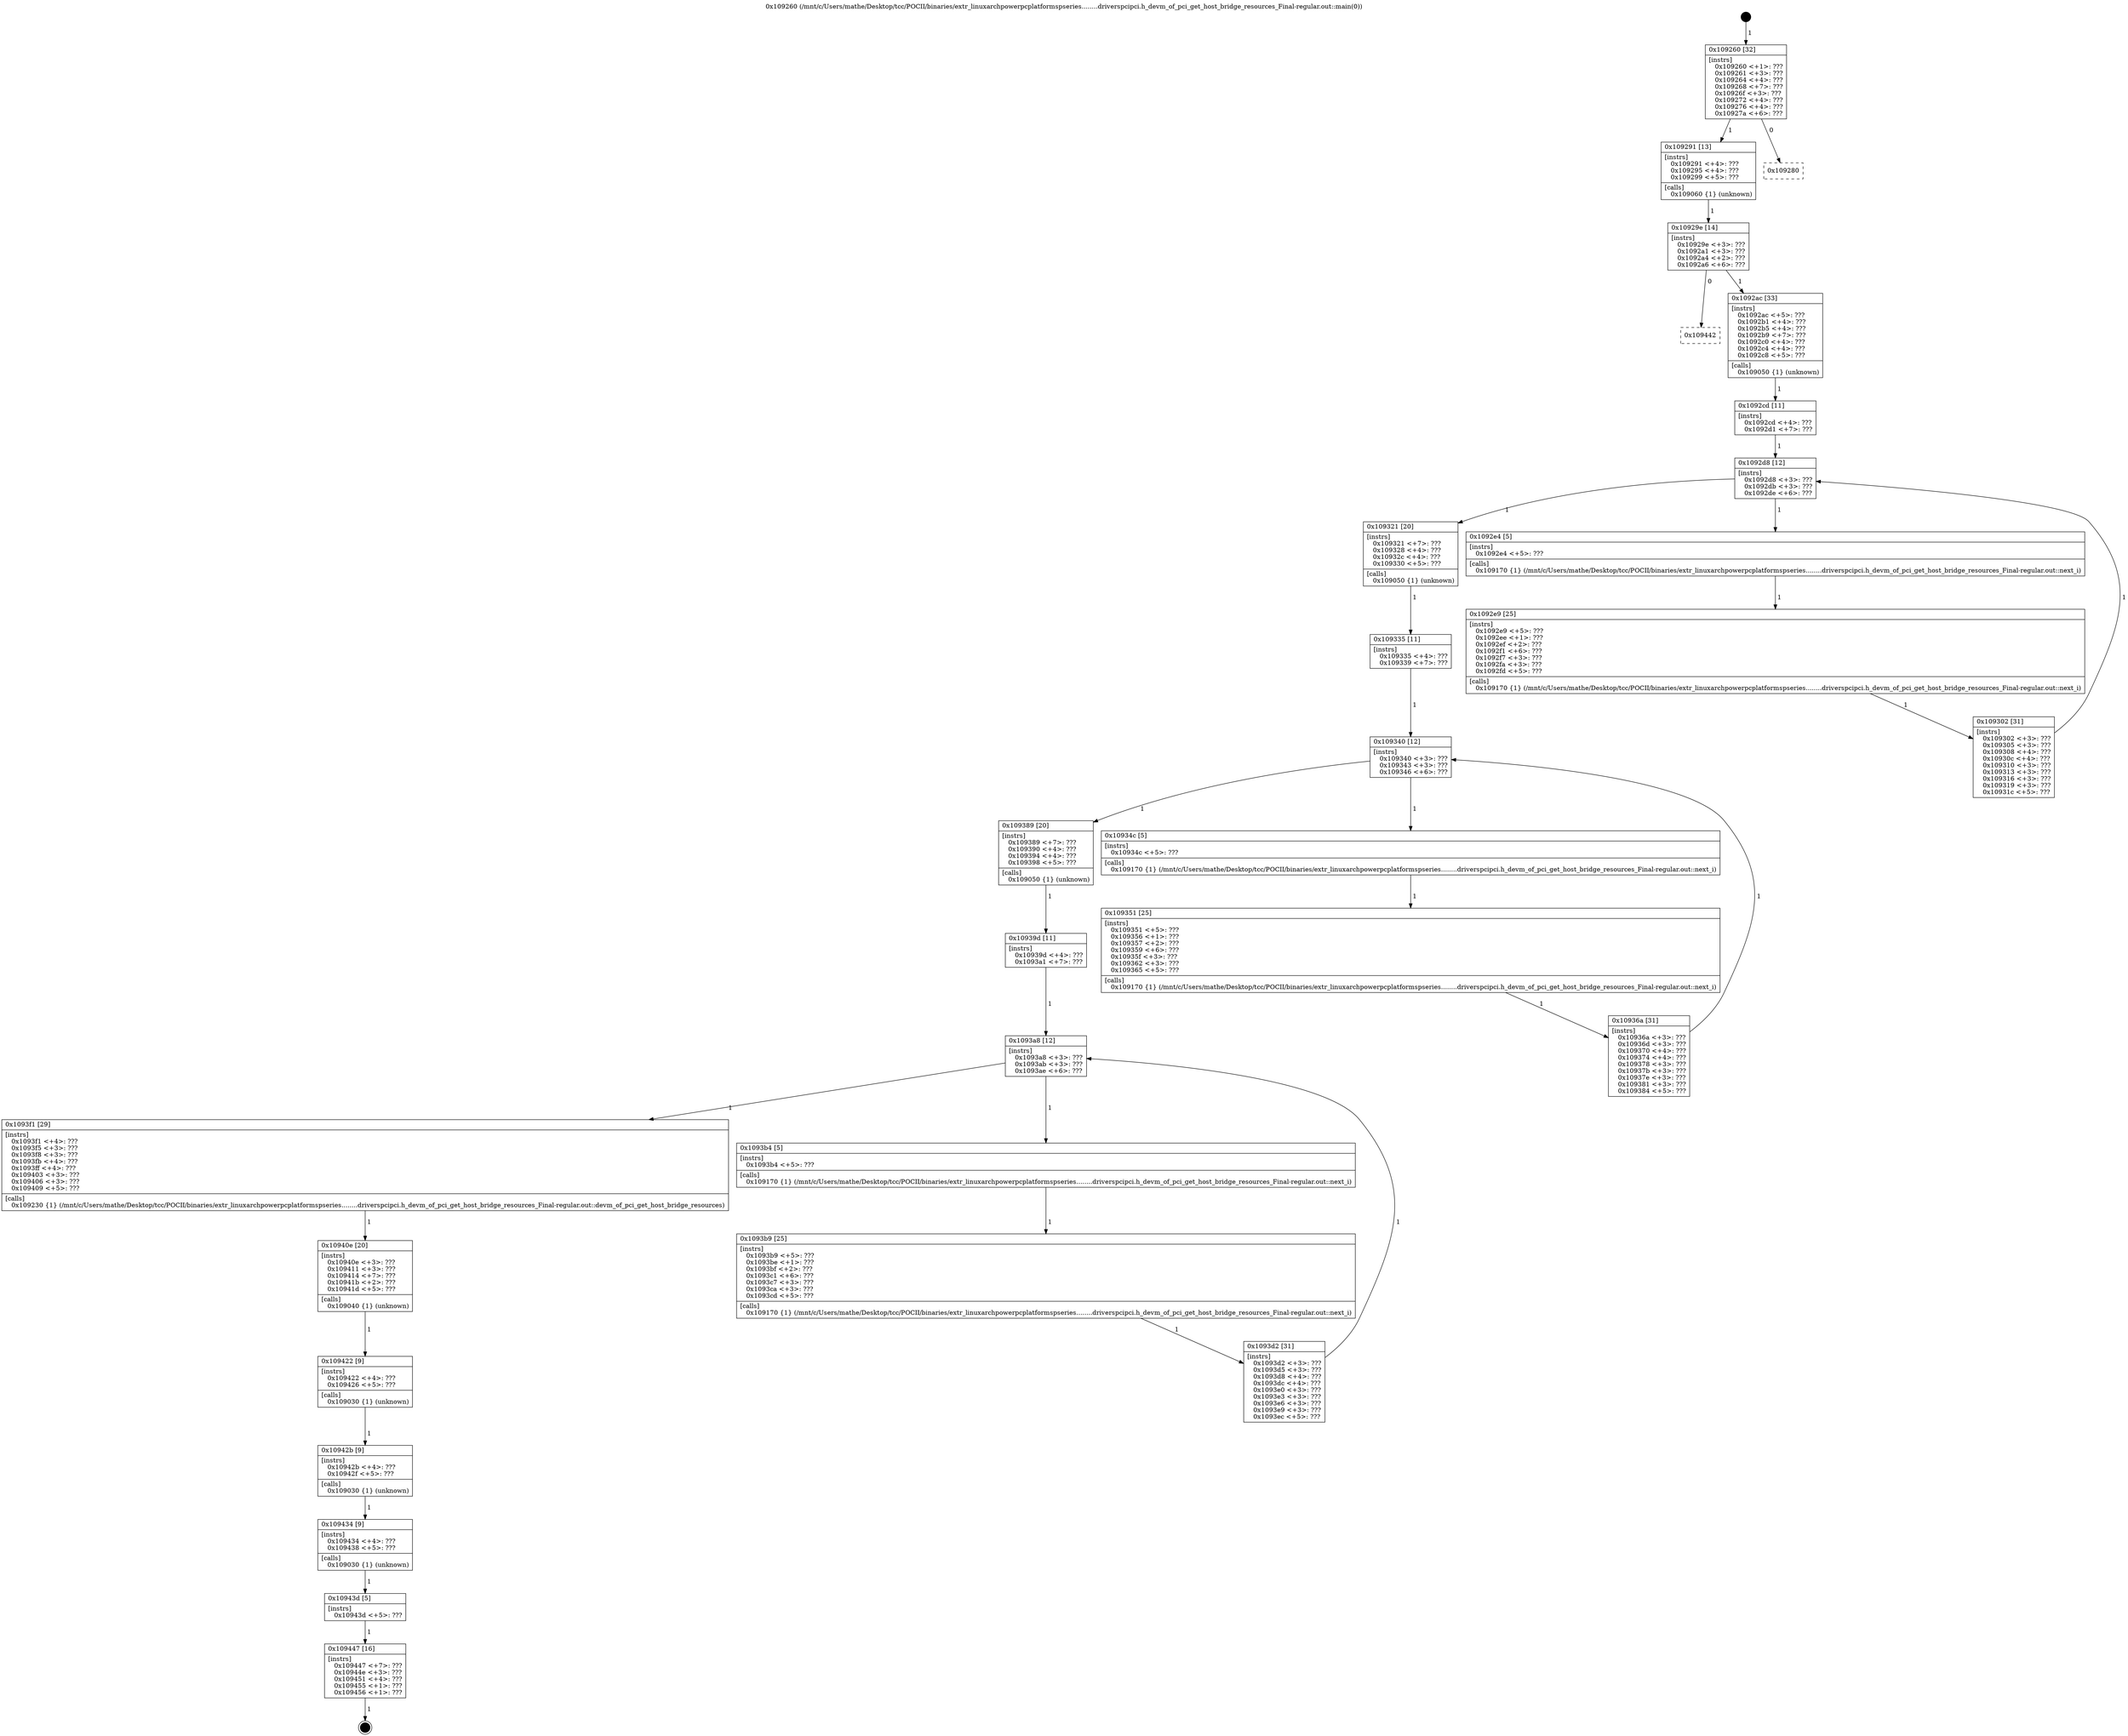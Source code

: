 digraph "0x109260" {
  label = "0x109260 (/mnt/c/Users/mathe/Desktop/tcc/POCII/binaries/extr_linuxarchpowerpcplatformspseries........driverspcipci.h_devm_of_pci_get_host_bridge_resources_Final-regular.out::main(0))"
  labelloc = "t"
  node[shape=record]

  Entry [label="",width=0.3,height=0.3,shape=circle,fillcolor=black,style=filled]
  "0x109260" [label="{
     0x109260 [32]\l
     | [instrs]\l
     &nbsp;&nbsp;0x109260 \<+1\>: ???\l
     &nbsp;&nbsp;0x109261 \<+3\>: ???\l
     &nbsp;&nbsp;0x109264 \<+4\>: ???\l
     &nbsp;&nbsp;0x109268 \<+7\>: ???\l
     &nbsp;&nbsp;0x10926f \<+3\>: ???\l
     &nbsp;&nbsp;0x109272 \<+4\>: ???\l
     &nbsp;&nbsp;0x109276 \<+4\>: ???\l
     &nbsp;&nbsp;0x10927a \<+6\>: ???\l
  }"]
  "0x109291" [label="{
     0x109291 [13]\l
     | [instrs]\l
     &nbsp;&nbsp;0x109291 \<+4\>: ???\l
     &nbsp;&nbsp;0x109295 \<+4\>: ???\l
     &nbsp;&nbsp;0x109299 \<+5\>: ???\l
     | [calls]\l
     &nbsp;&nbsp;0x109060 \{1\} (unknown)\l
  }"]
  "0x109280" [label="{
     0x109280\l
  }", style=dashed]
  "0x10929e" [label="{
     0x10929e [14]\l
     | [instrs]\l
     &nbsp;&nbsp;0x10929e \<+3\>: ???\l
     &nbsp;&nbsp;0x1092a1 \<+3\>: ???\l
     &nbsp;&nbsp;0x1092a4 \<+2\>: ???\l
     &nbsp;&nbsp;0x1092a6 \<+6\>: ???\l
  }"]
  "0x109442" [label="{
     0x109442\l
  }", style=dashed]
  "0x1092ac" [label="{
     0x1092ac [33]\l
     | [instrs]\l
     &nbsp;&nbsp;0x1092ac \<+5\>: ???\l
     &nbsp;&nbsp;0x1092b1 \<+4\>: ???\l
     &nbsp;&nbsp;0x1092b5 \<+4\>: ???\l
     &nbsp;&nbsp;0x1092b9 \<+7\>: ???\l
     &nbsp;&nbsp;0x1092c0 \<+4\>: ???\l
     &nbsp;&nbsp;0x1092c4 \<+4\>: ???\l
     &nbsp;&nbsp;0x1092c8 \<+5\>: ???\l
     | [calls]\l
     &nbsp;&nbsp;0x109050 \{1\} (unknown)\l
  }"]
  Exit [label="",width=0.3,height=0.3,shape=circle,fillcolor=black,style=filled,peripheries=2]
  "0x1092d8" [label="{
     0x1092d8 [12]\l
     | [instrs]\l
     &nbsp;&nbsp;0x1092d8 \<+3\>: ???\l
     &nbsp;&nbsp;0x1092db \<+3\>: ???\l
     &nbsp;&nbsp;0x1092de \<+6\>: ???\l
  }"]
  "0x109321" [label="{
     0x109321 [20]\l
     | [instrs]\l
     &nbsp;&nbsp;0x109321 \<+7\>: ???\l
     &nbsp;&nbsp;0x109328 \<+4\>: ???\l
     &nbsp;&nbsp;0x10932c \<+4\>: ???\l
     &nbsp;&nbsp;0x109330 \<+5\>: ???\l
     | [calls]\l
     &nbsp;&nbsp;0x109050 \{1\} (unknown)\l
  }"]
  "0x1092e4" [label="{
     0x1092e4 [5]\l
     | [instrs]\l
     &nbsp;&nbsp;0x1092e4 \<+5\>: ???\l
     | [calls]\l
     &nbsp;&nbsp;0x109170 \{1\} (/mnt/c/Users/mathe/Desktop/tcc/POCII/binaries/extr_linuxarchpowerpcplatformspseries........driverspcipci.h_devm_of_pci_get_host_bridge_resources_Final-regular.out::next_i)\l
  }"]
  "0x1092e9" [label="{
     0x1092e9 [25]\l
     | [instrs]\l
     &nbsp;&nbsp;0x1092e9 \<+5\>: ???\l
     &nbsp;&nbsp;0x1092ee \<+1\>: ???\l
     &nbsp;&nbsp;0x1092ef \<+2\>: ???\l
     &nbsp;&nbsp;0x1092f1 \<+6\>: ???\l
     &nbsp;&nbsp;0x1092f7 \<+3\>: ???\l
     &nbsp;&nbsp;0x1092fa \<+3\>: ???\l
     &nbsp;&nbsp;0x1092fd \<+5\>: ???\l
     | [calls]\l
     &nbsp;&nbsp;0x109170 \{1\} (/mnt/c/Users/mathe/Desktop/tcc/POCII/binaries/extr_linuxarchpowerpcplatformspseries........driverspcipci.h_devm_of_pci_get_host_bridge_resources_Final-regular.out::next_i)\l
  }"]
  "0x109302" [label="{
     0x109302 [31]\l
     | [instrs]\l
     &nbsp;&nbsp;0x109302 \<+3\>: ???\l
     &nbsp;&nbsp;0x109305 \<+3\>: ???\l
     &nbsp;&nbsp;0x109308 \<+4\>: ???\l
     &nbsp;&nbsp;0x10930c \<+4\>: ???\l
     &nbsp;&nbsp;0x109310 \<+3\>: ???\l
     &nbsp;&nbsp;0x109313 \<+3\>: ???\l
     &nbsp;&nbsp;0x109316 \<+3\>: ???\l
     &nbsp;&nbsp;0x109319 \<+3\>: ???\l
     &nbsp;&nbsp;0x10931c \<+5\>: ???\l
  }"]
  "0x1092cd" [label="{
     0x1092cd [11]\l
     | [instrs]\l
     &nbsp;&nbsp;0x1092cd \<+4\>: ???\l
     &nbsp;&nbsp;0x1092d1 \<+7\>: ???\l
  }"]
  "0x109340" [label="{
     0x109340 [12]\l
     | [instrs]\l
     &nbsp;&nbsp;0x109340 \<+3\>: ???\l
     &nbsp;&nbsp;0x109343 \<+3\>: ???\l
     &nbsp;&nbsp;0x109346 \<+6\>: ???\l
  }"]
  "0x109389" [label="{
     0x109389 [20]\l
     | [instrs]\l
     &nbsp;&nbsp;0x109389 \<+7\>: ???\l
     &nbsp;&nbsp;0x109390 \<+4\>: ???\l
     &nbsp;&nbsp;0x109394 \<+4\>: ???\l
     &nbsp;&nbsp;0x109398 \<+5\>: ???\l
     | [calls]\l
     &nbsp;&nbsp;0x109050 \{1\} (unknown)\l
  }"]
  "0x10934c" [label="{
     0x10934c [5]\l
     | [instrs]\l
     &nbsp;&nbsp;0x10934c \<+5\>: ???\l
     | [calls]\l
     &nbsp;&nbsp;0x109170 \{1\} (/mnt/c/Users/mathe/Desktop/tcc/POCII/binaries/extr_linuxarchpowerpcplatformspseries........driverspcipci.h_devm_of_pci_get_host_bridge_resources_Final-regular.out::next_i)\l
  }"]
  "0x109351" [label="{
     0x109351 [25]\l
     | [instrs]\l
     &nbsp;&nbsp;0x109351 \<+5\>: ???\l
     &nbsp;&nbsp;0x109356 \<+1\>: ???\l
     &nbsp;&nbsp;0x109357 \<+2\>: ???\l
     &nbsp;&nbsp;0x109359 \<+6\>: ???\l
     &nbsp;&nbsp;0x10935f \<+3\>: ???\l
     &nbsp;&nbsp;0x109362 \<+3\>: ???\l
     &nbsp;&nbsp;0x109365 \<+5\>: ???\l
     | [calls]\l
     &nbsp;&nbsp;0x109170 \{1\} (/mnt/c/Users/mathe/Desktop/tcc/POCII/binaries/extr_linuxarchpowerpcplatformspseries........driverspcipci.h_devm_of_pci_get_host_bridge_resources_Final-regular.out::next_i)\l
  }"]
  "0x10936a" [label="{
     0x10936a [31]\l
     | [instrs]\l
     &nbsp;&nbsp;0x10936a \<+3\>: ???\l
     &nbsp;&nbsp;0x10936d \<+3\>: ???\l
     &nbsp;&nbsp;0x109370 \<+4\>: ???\l
     &nbsp;&nbsp;0x109374 \<+4\>: ???\l
     &nbsp;&nbsp;0x109378 \<+3\>: ???\l
     &nbsp;&nbsp;0x10937b \<+3\>: ???\l
     &nbsp;&nbsp;0x10937e \<+3\>: ???\l
     &nbsp;&nbsp;0x109381 \<+3\>: ???\l
     &nbsp;&nbsp;0x109384 \<+5\>: ???\l
  }"]
  "0x109335" [label="{
     0x109335 [11]\l
     | [instrs]\l
     &nbsp;&nbsp;0x109335 \<+4\>: ???\l
     &nbsp;&nbsp;0x109339 \<+7\>: ???\l
  }"]
  "0x1093a8" [label="{
     0x1093a8 [12]\l
     | [instrs]\l
     &nbsp;&nbsp;0x1093a8 \<+3\>: ???\l
     &nbsp;&nbsp;0x1093ab \<+3\>: ???\l
     &nbsp;&nbsp;0x1093ae \<+6\>: ???\l
  }"]
  "0x1093f1" [label="{
     0x1093f1 [29]\l
     | [instrs]\l
     &nbsp;&nbsp;0x1093f1 \<+4\>: ???\l
     &nbsp;&nbsp;0x1093f5 \<+3\>: ???\l
     &nbsp;&nbsp;0x1093f8 \<+3\>: ???\l
     &nbsp;&nbsp;0x1093fb \<+4\>: ???\l
     &nbsp;&nbsp;0x1093ff \<+4\>: ???\l
     &nbsp;&nbsp;0x109403 \<+3\>: ???\l
     &nbsp;&nbsp;0x109406 \<+3\>: ???\l
     &nbsp;&nbsp;0x109409 \<+5\>: ???\l
     | [calls]\l
     &nbsp;&nbsp;0x109230 \{1\} (/mnt/c/Users/mathe/Desktop/tcc/POCII/binaries/extr_linuxarchpowerpcplatformspseries........driverspcipci.h_devm_of_pci_get_host_bridge_resources_Final-regular.out::devm_of_pci_get_host_bridge_resources)\l
  }"]
  "0x1093b4" [label="{
     0x1093b4 [5]\l
     | [instrs]\l
     &nbsp;&nbsp;0x1093b4 \<+5\>: ???\l
     | [calls]\l
     &nbsp;&nbsp;0x109170 \{1\} (/mnt/c/Users/mathe/Desktop/tcc/POCII/binaries/extr_linuxarchpowerpcplatformspseries........driverspcipci.h_devm_of_pci_get_host_bridge_resources_Final-regular.out::next_i)\l
  }"]
  "0x1093b9" [label="{
     0x1093b9 [25]\l
     | [instrs]\l
     &nbsp;&nbsp;0x1093b9 \<+5\>: ???\l
     &nbsp;&nbsp;0x1093be \<+1\>: ???\l
     &nbsp;&nbsp;0x1093bf \<+2\>: ???\l
     &nbsp;&nbsp;0x1093c1 \<+6\>: ???\l
     &nbsp;&nbsp;0x1093c7 \<+3\>: ???\l
     &nbsp;&nbsp;0x1093ca \<+3\>: ???\l
     &nbsp;&nbsp;0x1093cd \<+5\>: ???\l
     | [calls]\l
     &nbsp;&nbsp;0x109170 \{1\} (/mnt/c/Users/mathe/Desktop/tcc/POCII/binaries/extr_linuxarchpowerpcplatformspseries........driverspcipci.h_devm_of_pci_get_host_bridge_resources_Final-regular.out::next_i)\l
  }"]
  "0x1093d2" [label="{
     0x1093d2 [31]\l
     | [instrs]\l
     &nbsp;&nbsp;0x1093d2 \<+3\>: ???\l
     &nbsp;&nbsp;0x1093d5 \<+3\>: ???\l
     &nbsp;&nbsp;0x1093d8 \<+4\>: ???\l
     &nbsp;&nbsp;0x1093dc \<+4\>: ???\l
     &nbsp;&nbsp;0x1093e0 \<+3\>: ???\l
     &nbsp;&nbsp;0x1093e3 \<+3\>: ???\l
     &nbsp;&nbsp;0x1093e6 \<+3\>: ???\l
     &nbsp;&nbsp;0x1093e9 \<+3\>: ???\l
     &nbsp;&nbsp;0x1093ec \<+5\>: ???\l
  }"]
  "0x10939d" [label="{
     0x10939d [11]\l
     | [instrs]\l
     &nbsp;&nbsp;0x10939d \<+4\>: ???\l
     &nbsp;&nbsp;0x1093a1 \<+7\>: ???\l
  }"]
  "0x10940e" [label="{
     0x10940e [20]\l
     | [instrs]\l
     &nbsp;&nbsp;0x10940e \<+3\>: ???\l
     &nbsp;&nbsp;0x109411 \<+3\>: ???\l
     &nbsp;&nbsp;0x109414 \<+7\>: ???\l
     &nbsp;&nbsp;0x10941b \<+2\>: ???\l
     &nbsp;&nbsp;0x10941d \<+5\>: ???\l
     | [calls]\l
     &nbsp;&nbsp;0x109040 \{1\} (unknown)\l
  }"]
  "0x109422" [label="{
     0x109422 [9]\l
     | [instrs]\l
     &nbsp;&nbsp;0x109422 \<+4\>: ???\l
     &nbsp;&nbsp;0x109426 \<+5\>: ???\l
     | [calls]\l
     &nbsp;&nbsp;0x109030 \{1\} (unknown)\l
  }"]
  "0x10942b" [label="{
     0x10942b [9]\l
     | [instrs]\l
     &nbsp;&nbsp;0x10942b \<+4\>: ???\l
     &nbsp;&nbsp;0x10942f \<+5\>: ???\l
     | [calls]\l
     &nbsp;&nbsp;0x109030 \{1\} (unknown)\l
  }"]
  "0x109434" [label="{
     0x109434 [9]\l
     | [instrs]\l
     &nbsp;&nbsp;0x109434 \<+4\>: ???\l
     &nbsp;&nbsp;0x109438 \<+5\>: ???\l
     | [calls]\l
     &nbsp;&nbsp;0x109030 \{1\} (unknown)\l
  }"]
  "0x10943d" [label="{
     0x10943d [5]\l
     | [instrs]\l
     &nbsp;&nbsp;0x10943d \<+5\>: ???\l
  }"]
  "0x109447" [label="{
     0x109447 [16]\l
     | [instrs]\l
     &nbsp;&nbsp;0x109447 \<+7\>: ???\l
     &nbsp;&nbsp;0x10944e \<+3\>: ???\l
     &nbsp;&nbsp;0x109451 \<+4\>: ???\l
     &nbsp;&nbsp;0x109455 \<+1\>: ???\l
     &nbsp;&nbsp;0x109456 \<+1\>: ???\l
  }"]
  Entry -> "0x109260" [label=" 1"]
  "0x109260" -> "0x109291" [label=" 1"]
  "0x109260" -> "0x109280" [label=" 0"]
  "0x109291" -> "0x10929e" [label=" 1"]
  "0x10929e" -> "0x109442" [label=" 0"]
  "0x10929e" -> "0x1092ac" [label=" 1"]
  "0x109447" -> Exit [label=" 1"]
  "0x1092ac" -> "0x1092cd" [label=" 1"]
  "0x1092d8" -> "0x109321" [label=" 1"]
  "0x1092d8" -> "0x1092e4" [label=" 1"]
  "0x1092e4" -> "0x1092e9" [label=" 1"]
  "0x1092e9" -> "0x109302" [label=" 1"]
  "0x1092cd" -> "0x1092d8" [label=" 1"]
  "0x109302" -> "0x1092d8" [label=" 1"]
  "0x109321" -> "0x109335" [label=" 1"]
  "0x109340" -> "0x109389" [label=" 1"]
  "0x109340" -> "0x10934c" [label=" 1"]
  "0x10934c" -> "0x109351" [label=" 1"]
  "0x109351" -> "0x10936a" [label=" 1"]
  "0x109335" -> "0x109340" [label=" 1"]
  "0x10936a" -> "0x109340" [label=" 1"]
  "0x109389" -> "0x10939d" [label=" 1"]
  "0x1093a8" -> "0x1093f1" [label=" 1"]
  "0x1093a8" -> "0x1093b4" [label=" 1"]
  "0x1093b4" -> "0x1093b9" [label=" 1"]
  "0x1093b9" -> "0x1093d2" [label=" 1"]
  "0x10939d" -> "0x1093a8" [label=" 1"]
  "0x1093d2" -> "0x1093a8" [label=" 1"]
  "0x1093f1" -> "0x10940e" [label=" 1"]
  "0x10940e" -> "0x109422" [label=" 1"]
  "0x109422" -> "0x10942b" [label=" 1"]
  "0x10942b" -> "0x109434" [label=" 1"]
  "0x109434" -> "0x10943d" [label=" 1"]
  "0x10943d" -> "0x109447" [label=" 1"]
}
